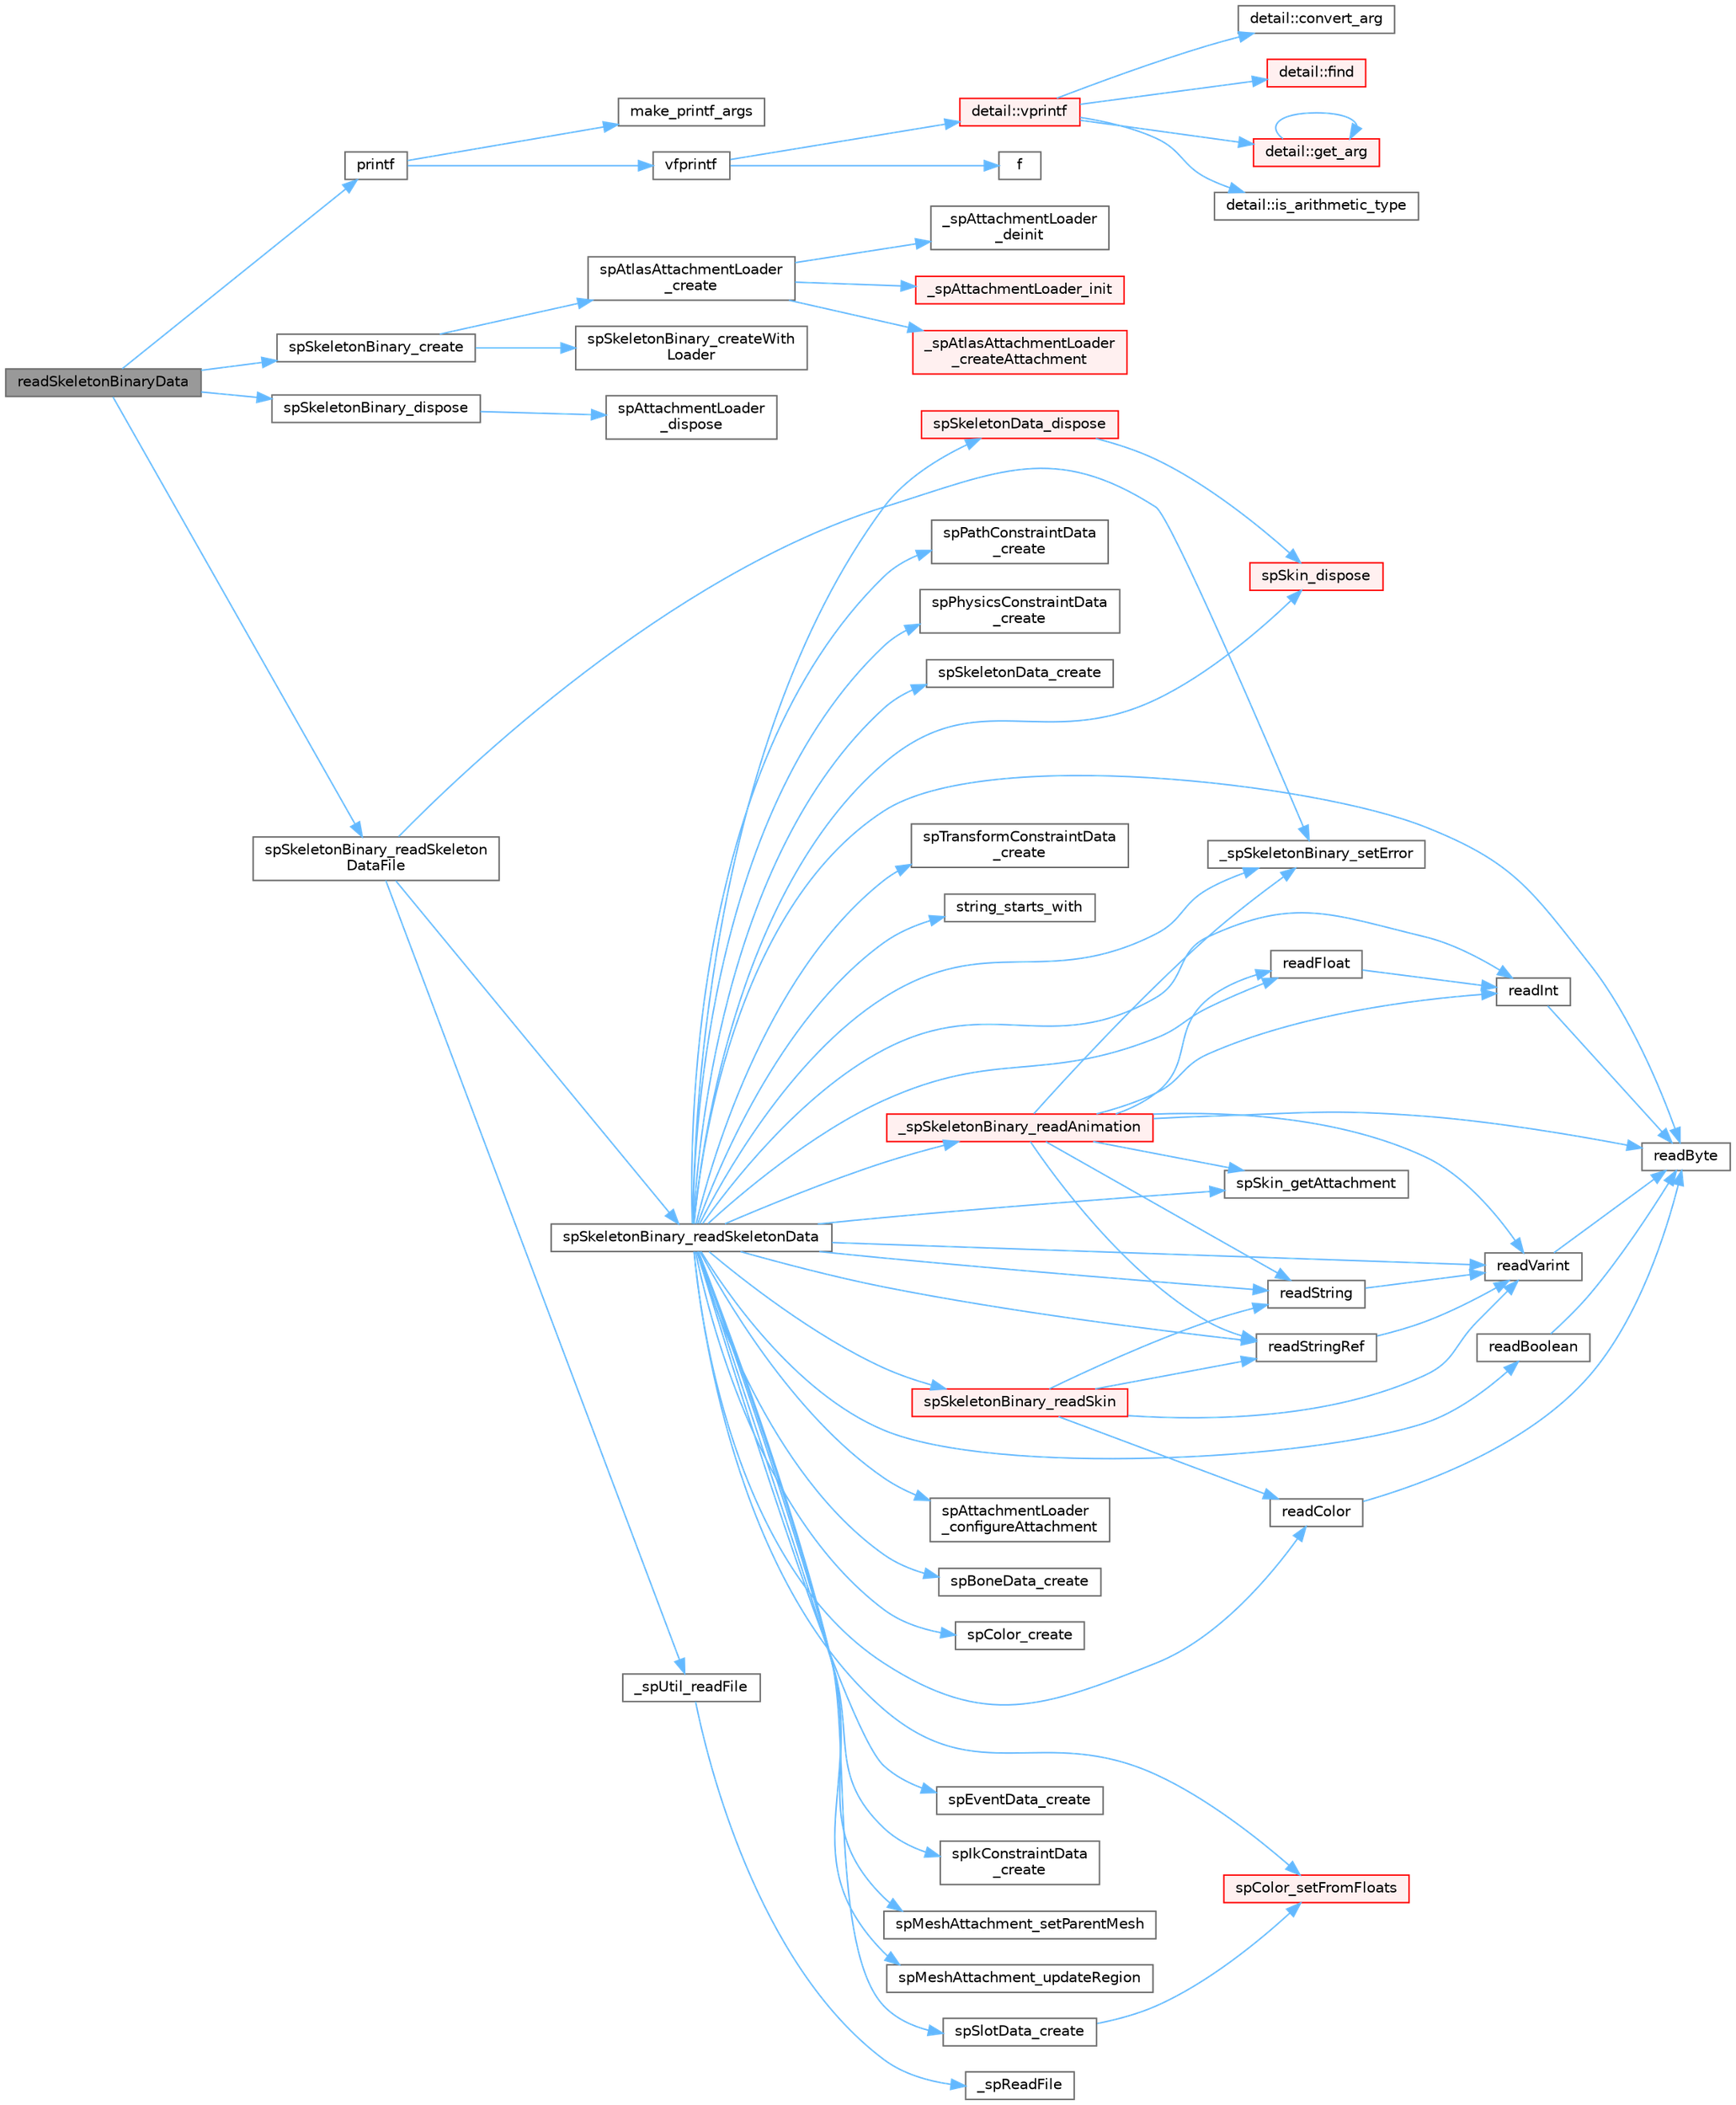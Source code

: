 digraph "readSkeletonBinaryData"
{
 // LATEX_PDF_SIZE
  bgcolor="transparent";
  edge [fontname=Helvetica,fontsize=10,labelfontname=Helvetica,labelfontsize=10];
  node [fontname=Helvetica,fontsize=10,shape=box,height=0.2,width=0.4];
  rankdir="LR";
  Node1 [id="Node000001",label="readSkeletonBinaryData",height=0.2,width=0.4,color="gray40", fillcolor="grey60", style="filled", fontcolor="black",tooltip=" "];
  Node1 -> Node2 [id="edge1_Node000001_Node000002",color="steelblue1",style="solid",tooltip=" "];
  Node2 [id="Node000002",label="printf",height=0.2,width=0.4,color="grey40", fillcolor="white", style="filled",URL="$printf_8h.html#aee3ed3a831f25f07e7be3919fff2203a",tooltip=" "];
  Node2 -> Node3 [id="edge2_Node000002_Node000003",color="steelblue1",style="solid",tooltip=" "];
  Node3 [id="Node000003",label="make_printf_args",height=0.2,width=0.4,color="grey40", fillcolor="white", style="filled",URL="$printf_8h.html#a27dcc0efcda04388971dbea3c875f122",tooltip=" "];
  Node2 -> Node4 [id="edge3_Node000002_Node000004",color="steelblue1",style="solid",tooltip=" "];
  Node4 [id="Node000004",label="vfprintf",height=0.2,width=0.4,color="grey40", fillcolor="white", style="filled",URL="$printf_8h.html#abb30aad964fc771fb52cf3ad88649df2",tooltip=" "];
  Node4 -> Node5 [id="edge4_Node000004_Node000005",color="steelblue1",style="solid",tooltip=" "];
  Node5 [id="Node000005",label="f",height=0.2,width=0.4,color="grey40", fillcolor="white", style="filled",URL="$cxx11__tensor__map_8cpp.html#a7f507fea02198f6cb81c86640c7b1a4e",tooltip=" "];
  Node4 -> Node6 [id="edge5_Node000004_Node000006",color="steelblue1",style="solid",tooltip=" "];
  Node6 [id="Node000006",label="detail::vprintf",height=0.2,width=0.4,color="red", fillcolor="#FFF0F0", style="filled",URL="$namespacedetail.html#a1c8c2218e4c822aa8f743fb9c573717f",tooltip=" "];
  Node6 -> Node7 [id="edge6_Node000006_Node000007",color="steelblue1",style="solid",tooltip=" "];
  Node7 [id="Node000007",label="detail::convert_arg",height=0.2,width=0.4,color="grey40", fillcolor="white", style="filled",URL="$namespacedetail.html#a03c11572c9a664266d6925f327dec7f3",tooltip=" "];
  Node6 -> Node8 [id="edge7_Node000006_Node000008",color="steelblue1",style="solid",tooltip=" "];
  Node8 [id="Node000008",label="detail::find",height=0.2,width=0.4,color="red", fillcolor="#FFF0F0", style="filled",URL="$namespacedetail.html#a6b71952fab3dc32f3edb2c3e9811d8d9",tooltip=" "];
  Node6 -> Node10 [id="edge8_Node000006_Node000010",color="steelblue1",style="solid",tooltip=" "];
  Node10 [id="Node000010",label="detail::get_arg",height=0.2,width=0.4,color="red", fillcolor="#FFF0F0", style="filled",URL="$namespacedetail.html#a342ef250e45bd09b2ef666b6fae1c355",tooltip=" "];
  Node10 -> Node10 [id="edge9_Node000010_Node000010",color="steelblue1",style="solid",tooltip=" "];
  Node6 -> Node12 [id="edge10_Node000006_Node000012",color="steelblue1",style="solid",tooltip=" "];
  Node12 [id="Node000012",label="detail::is_arithmetic_type",height=0.2,width=0.4,color="grey40", fillcolor="white", style="filled",URL="$namespacedetail.html#a802c50a56a3495fdab6020b375ba1389",tooltip=" "];
  Node1 -> Node33 [id="edge11_Node000001_Node000033",color="steelblue1",style="solid",tooltip=" "];
  Node33 [id="Node000033",label="spSkeletonBinary_create",height=0.2,width=0.4,color="grey40", fillcolor="white", style="filled",URL="$_skeleton_binary_8c.html#a6c6f29420041162b3ad20bd4fb79e2ca",tooltip=" "];
  Node33 -> Node34 [id="edge12_Node000033_Node000034",color="steelblue1",style="solid",tooltip=" "];
  Node34 [id="Node000034",label="spAtlasAttachmentLoader\l_create",height=0.2,width=0.4,color="grey40", fillcolor="white", style="filled",URL="$_atlas_attachment_loader_8c.html#aa7a18b3d25b0759d839fa98d15872cab",tooltip=" "];
  Node34 -> Node35 [id="edge13_Node000034_Node000035",color="steelblue1",style="solid",tooltip=" "];
  Node35 [id="Node000035",label="_spAtlasAttachmentLoader\l_createAttachment",height=0.2,width=0.4,color="red", fillcolor="#FFF0F0", style="filled",URL="$_atlas_attachment_loader_8c.html#a413beef473c08236d213eb4f2d4dda84",tooltip=" "];
  Node34 -> Node82 [id="edge14_Node000034_Node000082",color="steelblue1",style="solid",tooltip=" "];
  Node82 [id="Node000082",label="_spAttachmentLoader\l_deinit",height=0.2,width=0.4,color="grey40", fillcolor="white", style="filled",URL="$_attachment_loader_8c.html#ab7d2ad39e6e873c06e321228d0eb00b2",tooltip=" "];
  Node34 -> Node83 [id="edge15_Node000034_Node000083",color="steelblue1",style="solid",tooltip=" "];
  Node83 [id="Node000083",label="_spAttachmentLoader_init",height=0.2,width=0.4,color="red", fillcolor="#FFF0F0", style="filled",URL="$_attachment_loader_8c.html#a211e00a37a0c555e383b7014bacedc18",tooltip=" "];
  Node33 -> Node84 [id="edge16_Node000033_Node000084",color="steelblue1",style="solid",tooltip=" "];
  Node84 [id="Node000084",label="spSkeletonBinary_createWith\lLoader",height=0.2,width=0.4,color="grey40", fillcolor="white", style="filled",URL="$_skeleton_binary_8c.html#a5e2c7875284585742167aaf39bfef1f6",tooltip=" "];
  Node1 -> Node85 [id="edge17_Node000001_Node000085",color="steelblue1",style="solid",tooltip=" "];
  Node85 [id="Node000085",label="spSkeletonBinary_dispose",height=0.2,width=0.4,color="grey40", fillcolor="white", style="filled",URL="$_skeleton_binary_8c.html#a8838a4c33ccbea27dee8099b0075466f",tooltip=" "];
  Node85 -> Node86 [id="edge18_Node000085_Node000086",color="steelblue1",style="solid",tooltip=" "];
  Node86 [id="Node000086",label="spAttachmentLoader\l_dispose",height=0.2,width=0.4,color="grey40", fillcolor="white", style="filled",URL="$_attachment_loader_8c.html#ab9b1a4c3268bc3a2616026608e564f39",tooltip=" "];
  Node1 -> Node87 [id="edge19_Node000001_Node000087",color="steelblue1",style="solid",tooltip=" "];
  Node87 [id="Node000087",label="spSkeletonBinary_readSkeleton\lDataFile",height=0.2,width=0.4,color="grey40", fillcolor="white", style="filled",URL="$_skeleton_binary_8c.html#aed4f101a81424f2f622348e19c032652",tooltip=" "];
  Node87 -> Node88 [id="edge20_Node000087_Node000088",color="steelblue1",style="solid",tooltip=" "];
  Node88 [id="Node000088",label="_spSkeletonBinary_setError",height=0.2,width=0.4,color="grey40", fillcolor="white", style="filled",URL="$_skeleton_binary_8c.html#aae1ebca646783f91e033296fa8109abb",tooltip=" "];
  Node87 -> Node89 [id="edge21_Node000087_Node000089",color="steelblue1",style="solid",tooltip=" "];
  Node89 [id="Node000089",label="_spUtil_readFile",height=0.2,width=0.4,color="grey40", fillcolor="white", style="filled",URL="$external_2spine-runtimes_2spine-c_2spine-c-unit-tests_2main_8cpp.html#a27793681909c2d6f303eff28c11d0417",tooltip=" "];
  Node89 -> Node90 [id="edge22_Node000089_Node000090",color="steelblue1",style="solid",tooltip=" "];
  Node90 [id="Node000090",label="_spReadFile",height=0.2,width=0.4,color="grey40", fillcolor="white", style="filled",URL="$extension_8c.html#a850ff78dca1a582a8235f148f21334df",tooltip=" "];
  Node87 -> Node91 [id="edge23_Node000087_Node000091",color="steelblue1",style="solid",tooltip=" "];
  Node91 [id="Node000091",label="spSkeletonBinary_readSkeletonData",height=0.2,width=0.4,color="grey40", fillcolor="white", style="filled",URL="$_skeleton_binary_8c.html#ad8af8587d62050d886592c8ba329a40a",tooltip=" "];
  Node91 -> Node92 [id="edge24_Node000091_Node000092",color="steelblue1",style="solid",tooltip=" "];
  Node92 [id="Node000092",label="_spSkeletonBinary_readAnimation",height=0.2,width=0.4,color="red", fillcolor="#FFF0F0", style="filled",URL="$_skeleton_binary_8c.html#a1074206953db34c7b533475e1b61a5c0",tooltip=" "];
  Node92 -> Node88 [id="edge25_Node000092_Node000088",color="steelblue1",style="solid",tooltip=" "];
  Node92 -> Node93 [id="edge26_Node000092_Node000093",color="steelblue1",style="solid",tooltip=" "];
  Node93 [id="Node000093",label="readByte",height=0.2,width=0.4,color="grey40", fillcolor="white", style="filled",URL="$_skeleton_binary_8c.html#a3305c7afe5c82312ee18c6de6ade70be",tooltip=" "];
  Node92 -> Node94 [id="edge27_Node000092_Node000094",color="steelblue1",style="solid",tooltip=" "];
  Node94 [id="Node000094",label="readFloat",height=0.2,width=0.4,color="grey40", fillcolor="white", style="filled",URL="$_skeleton_binary_8c.html#aa6af44927256d57da88cc98bb6853d19",tooltip=" "];
  Node94 -> Node95 [id="edge28_Node000094_Node000095",color="steelblue1",style="solid",tooltip=" "];
  Node95 [id="Node000095",label="readInt",height=0.2,width=0.4,color="grey40", fillcolor="white", style="filled",URL="$_skeleton_binary_8c.html#a9981bc921125b44941d74f0aec2e8c5a",tooltip=" "];
  Node95 -> Node93 [id="edge29_Node000095_Node000093",color="steelblue1",style="solid",tooltip=" "];
  Node92 -> Node95 [id="edge30_Node000092_Node000095",color="steelblue1",style="solid",tooltip=" "];
  Node92 -> Node97 [id="edge31_Node000092_Node000097",color="steelblue1",style="solid",tooltip=" "];
  Node97 [id="Node000097",label="readString",height=0.2,width=0.4,color="grey40", fillcolor="white", style="filled",URL="$_skeleton_binary_8c.html#a59c79c4cdf4477e46e362e3d1bd9d3d1",tooltip=" "];
  Node97 -> Node98 [id="edge32_Node000097_Node000098",color="steelblue1",style="solid",tooltip=" "];
  Node98 [id="Node000098",label="readVarint",height=0.2,width=0.4,color="grey40", fillcolor="white", style="filled",URL="$_skeleton_binary_8c.html#a84db4658f0ca6899551eb39ad418c5ca",tooltip=" "];
  Node98 -> Node93 [id="edge33_Node000098_Node000093",color="steelblue1",style="solid",tooltip=" "];
  Node92 -> Node99 [id="edge34_Node000092_Node000099",color="steelblue1",style="solid",tooltip=" "];
  Node99 [id="Node000099",label="readStringRef",height=0.2,width=0.4,color="grey40", fillcolor="white", style="filled",URL="$_skeleton_binary_8c.html#a0a10d3884d66463919e403b1070fb7d7",tooltip=" "];
  Node99 -> Node98 [id="edge35_Node000099_Node000098",color="steelblue1",style="solid",tooltip=" "];
  Node92 -> Node98 [id="edge36_Node000092_Node000098",color="steelblue1",style="solid",tooltip=" "];
  Node92 -> Node121 [id="edge37_Node000092_Node000121",color="steelblue1",style="solid",tooltip=" "];
  Node121 [id="Node000121",label="spSkin_getAttachment",height=0.2,width=0.4,color="grey40", fillcolor="white", style="filled",URL="$_skin_8c.html#ac997acb956b1c876912cd56c0fb9ed95",tooltip=" "];
  Node91 -> Node88 [id="edge38_Node000091_Node000088",color="steelblue1",style="solid",tooltip=" "];
  Node91 -> Node219 [id="edge39_Node000091_Node000219",color="steelblue1",style="solid",tooltip=" "];
  Node219 [id="Node000219",label="readBoolean",height=0.2,width=0.4,color="grey40", fillcolor="white", style="filled",URL="$_skeleton_binary_8c.html#ad8e6d6c1071c34e21ae22cbcec7a5ae0",tooltip=" "];
  Node219 -> Node93 [id="edge40_Node000219_Node000093",color="steelblue1",style="solid",tooltip=" "];
  Node91 -> Node93 [id="edge41_Node000091_Node000093",color="steelblue1",style="solid",tooltip=" "];
  Node91 -> Node220 [id="edge42_Node000091_Node000220",color="steelblue1",style="solid",tooltip=" "];
  Node220 [id="Node000220",label="readColor",height=0.2,width=0.4,color="grey40", fillcolor="white", style="filled",URL="$_skeleton_binary_8c.html#ad8c6f87b10ae383b466f80599fcf1ae9",tooltip=" "];
  Node220 -> Node93 [id="edge43_Node000220_Node000093",color="steelblue1",style="solid",tooltip=" "];
  Node91 -> Node94 [id="edge44_Node000091_Node000094",color="steelblue1",style="solid",tooltip=" "];
  Node91 -> Node95 [id="edge45_Node000091_Node000095",color="steelblue1",style="solid",tooltip=" "];
  Node91 -> Node97 [id="edge46_Node000091_Node000097",color="steelblue1",style="solid",tooltip=" "];
  Node91 -> Node99 [id="edge47_Node000091_Node000099",color="steelblue1",style="solid",tooltip=" "];
  Node91 -> Node98 [id="edge48_Node000091_Node000098",color="steelblue1",style="solid",tooltip=" "];
  Node91 -> Node221 [id="edge49_Node000091_Node000221",color="steelblue1",style="solid",tooltip=" "];
  Node221 [id="Node000221",label="spAttachmentLoader\l_configureAttachment",height=0.2,width=0.4,color="grey40", fillcolor="white", style="filled",URL="$_attachment_loader_8c.html#afbecb6d745e52fd673ad74c8baeec2fe",tooltip=" "];
  Node91 -> Node222 [id="edge50_Node000091_Node000222",color="steelblue1",style="solid",tooltip=" "];
  Node222 [id="Node000222",label="spBoneData_create",height=0.2,width=0.4,color="grey40", fillcolor="white", style="filled",URL="$_bone_data_8c.html#ac3c8f709751d675e974d832dc0890ca5",tooltip=" "];
  Node91 -> Node223 [id="edge51_Node000091_Node000223",color="steelblue1",style="solid",tooltip=" "];
  Node223 [id="Node000223",label="spColor_create",height=0.2,width=0.4,color="grey40", fillcolor="white", style="filled",URL="$_color_8c.html#a562371a5141606fba73e0a131bd2baf4",tooltip=" "];
  Node91 -> Node71 [id="edge52_Node000091_Node000071",color="steelblue1",style="solid",tooltip=" "];
  Node71 [id="Node000071",label="spColor_setFromFloats",height=0.2,width=0.4,color="red", fillcolor="#FFF0F0", style="filled",URL="$_color_8c.html#aef2bc0c9016302022f25c89ba5b36a2c",tooltip=" "];
  Node91 -> Node224 [id="edge53_Node000091_Node000224",color="steelblue1",style="solid",tooltip=" "];
  Node224 [id="Node000224",label="spEventData_create",height=0.2,width=0.4,color="grey40", fillcolor="white", style="filled",URL="$_event_data_8c.html#af36a07f3ef0e00edba172d9bf36bddda",tooltip=" "];
  Node91 -> Node225 [id="edge54_Node000091_Node000225",color="steelblue1",style="solid",tooltip=" "];
  Node225 [id="Node000225",label="spIkConstraintData\l_create",height=0.2,width=0.4,color="grey40", fillcolor="white", style="filled",URL="$_ik_constraint_data_8c.html#a73f2514a2e6de74df9a220de142d679a",tooltip=" "];
  Node91 -> Node65 [id="edge55_Node000091_Node000065",color="steelblue1",style="solid",tooltip=" "];
  Node65 [id="Node000065",label="spMeshAttachment_setParentMesh",height=0.2,width=0.4,color="grey40", fillcolor="white", style="filled",URL="$_mesh_attachment_8c.html#af281234df8499ed6f950748fda7641b2",tooltip=" "];
  Node91 -> Node66 [id="edge56_Node000091_Node000066",color="steelblue1",style="solid",tooltip=" "];
  Node66 [id="Node000066",label="spMeshAttachment_updateRegion",height=0.2,width=0.4,color="grey40", fillcolor="white", style="filled",URL="$_mesh_attachment_8c.html#adc9fc4a1152b194678a4e43003f64370",tooltip=" "];
  Node91 -> Node226 [id="edge57_Node000091_Node000226",color="steelblue1",style="solid",tooltip=" "];
  Node226 [id="Node000226",label="spPathConstraintData\l_create",height=0.2,width=0.4,color="grey40", fillcolor="white", style="filled",URL="$_path_constraint_data_8c.html#ad0332cb61203e6e27f2ea9d953f41d78",tooltip=" "];
  Node91 -> Node227 [id="edge58_Node000091_Node000227",color="steelblue1",style="solid",tooltip=" "];
  Node227 [id="Node000227",label="spPhysicsConstraintData\l_create",height=0.2,width=0.4,color="grey40", fillcolor="white", style="filled",URL="$_physics_constraint_data_8c.html#a7c4bd213ca2bd2457150cd7acb67ab2c",tooltip=" "];
  Node91 -> Node228 [id="edge59_Node000091_Node000228",color="steelblue1",style="solid",tooltip=" "];
  Node228 [id="Node000228",label="spSkeletonBinary_readSkin",height=0.2,width=0.4,color="red", fillcolor="#FFF0F0", style="filled",URL="$_skeleton_binary_8c.html#add50e39d64d56640b112b83eb89cd4ca",tooltip=" "];
  Node228 -> Node220 [id="edge60_Node000228_Node000220",color="steelblue1",style="solid",tooltip=" "];
  Node228 -> Node97 [id="edge61_Node000228_Node000097",color="steelblue1",style="solid",tooltip=" "];
  Node228 -> Node99 [id="edge62_Node000228_Node000099",color="steelblue1",style="solid",tooltip=" "];
  Node228 -> Node98 [id="edge63_Node000228_Node000098",color="steelblue1",style="solid",tooltip=" "];
  Node91 -> Node241 [id="edge64_Node000091_Node000241",color="steelblue1",style="solid",tooltip=" "];
  Node241 [id="Node000241",label="spSkeletonData_create",height=0.2,width=0.4,color="grey40", fillcolor="white", style="filled",URL="$_skeleton_data_8c.html#a4c5a8ed50db4df62cfd3d34bdab36186",tooltip=" "];
  Node91 -> Node242 [id="edge65_Node000091_Node000242",color="steelblue1",style="solid",tooltip=" "];
  Node242 [id="Node000242",label="spSkeletonData_dispose",height=0.2,width=0.4,color="red", fillcolor="#FFF0F0", style="filled",URL="$_skeleton_data_8c.html#afd9f9725b11c94e4c65be6d053cf243a",tooltip=" "];
  Node242 -> Node249 [id="edge66_Node000242_Node000249",color="steelblue1",style="solid",tooltip=" "];
  Node249 [id="Node000249",label="spSkin_dispose",height=0.2,width=0.4,color="red", fillcolor="#FFF0F0", style="filled",URL="$_skin_8c.html#a1f04df537901e63d8e3a9d0f5499288a",tooltip=" "];
  Node91 -> Node249 [id="edge67_Node000091_Node000249",color="steelblue1",style="solid",tooltip=" "];
  Node91 -> Node121 [id="edge68_Node000091_Node000121",color="steelblue1",style="solid",tooltip=" "];
  Node91 -> Node254 [id="edge69_Node000091_Node000254",color="steelblue1",style="solid",tooltip=" "];
  Node254 [id="Node000254",label="spSlotData_create",height=0.2,width=0.4,color="grey40", fillcolor="white", style="filled",URL="$_slot_data_8c.html#a3a6057917066aa791cbabacff35f53f4",tooltip=" "];
  Node254 -> Node71 [id="edge70_Node000254_Node000071",color="steelblue1",style="solid",tooltip=" "];
  Node91 -> Node255 [id="edge71_Node000091_Node000255",color="steelblue1",style="solid",tooltip=" "];
  Node255 [id="Node000255",label="spTransformConstraintData\l_create",height=0.2,width=0.4,color="grey40", fillcolor="white", style="filled",URL="$_transform_constraint_data_8c.html#a0e2f6d0cd4dc7a88a34967847259e990",tooltip=" "];
  Node91 -> Node256 [id="edge72_Node000091_Node000256",color="steelblue1",style="solid",tooltip=" "];
  Node256 [id="Node000256",label="string_starts_with",height=0.2,width=0.4,color="grey40", fillcolor="white", style="filled",URL="$_skeleton_binary_8c.html#a6c87e2e57c64bf2ba2023d5880cdc28b",tooltip=" "];
}
